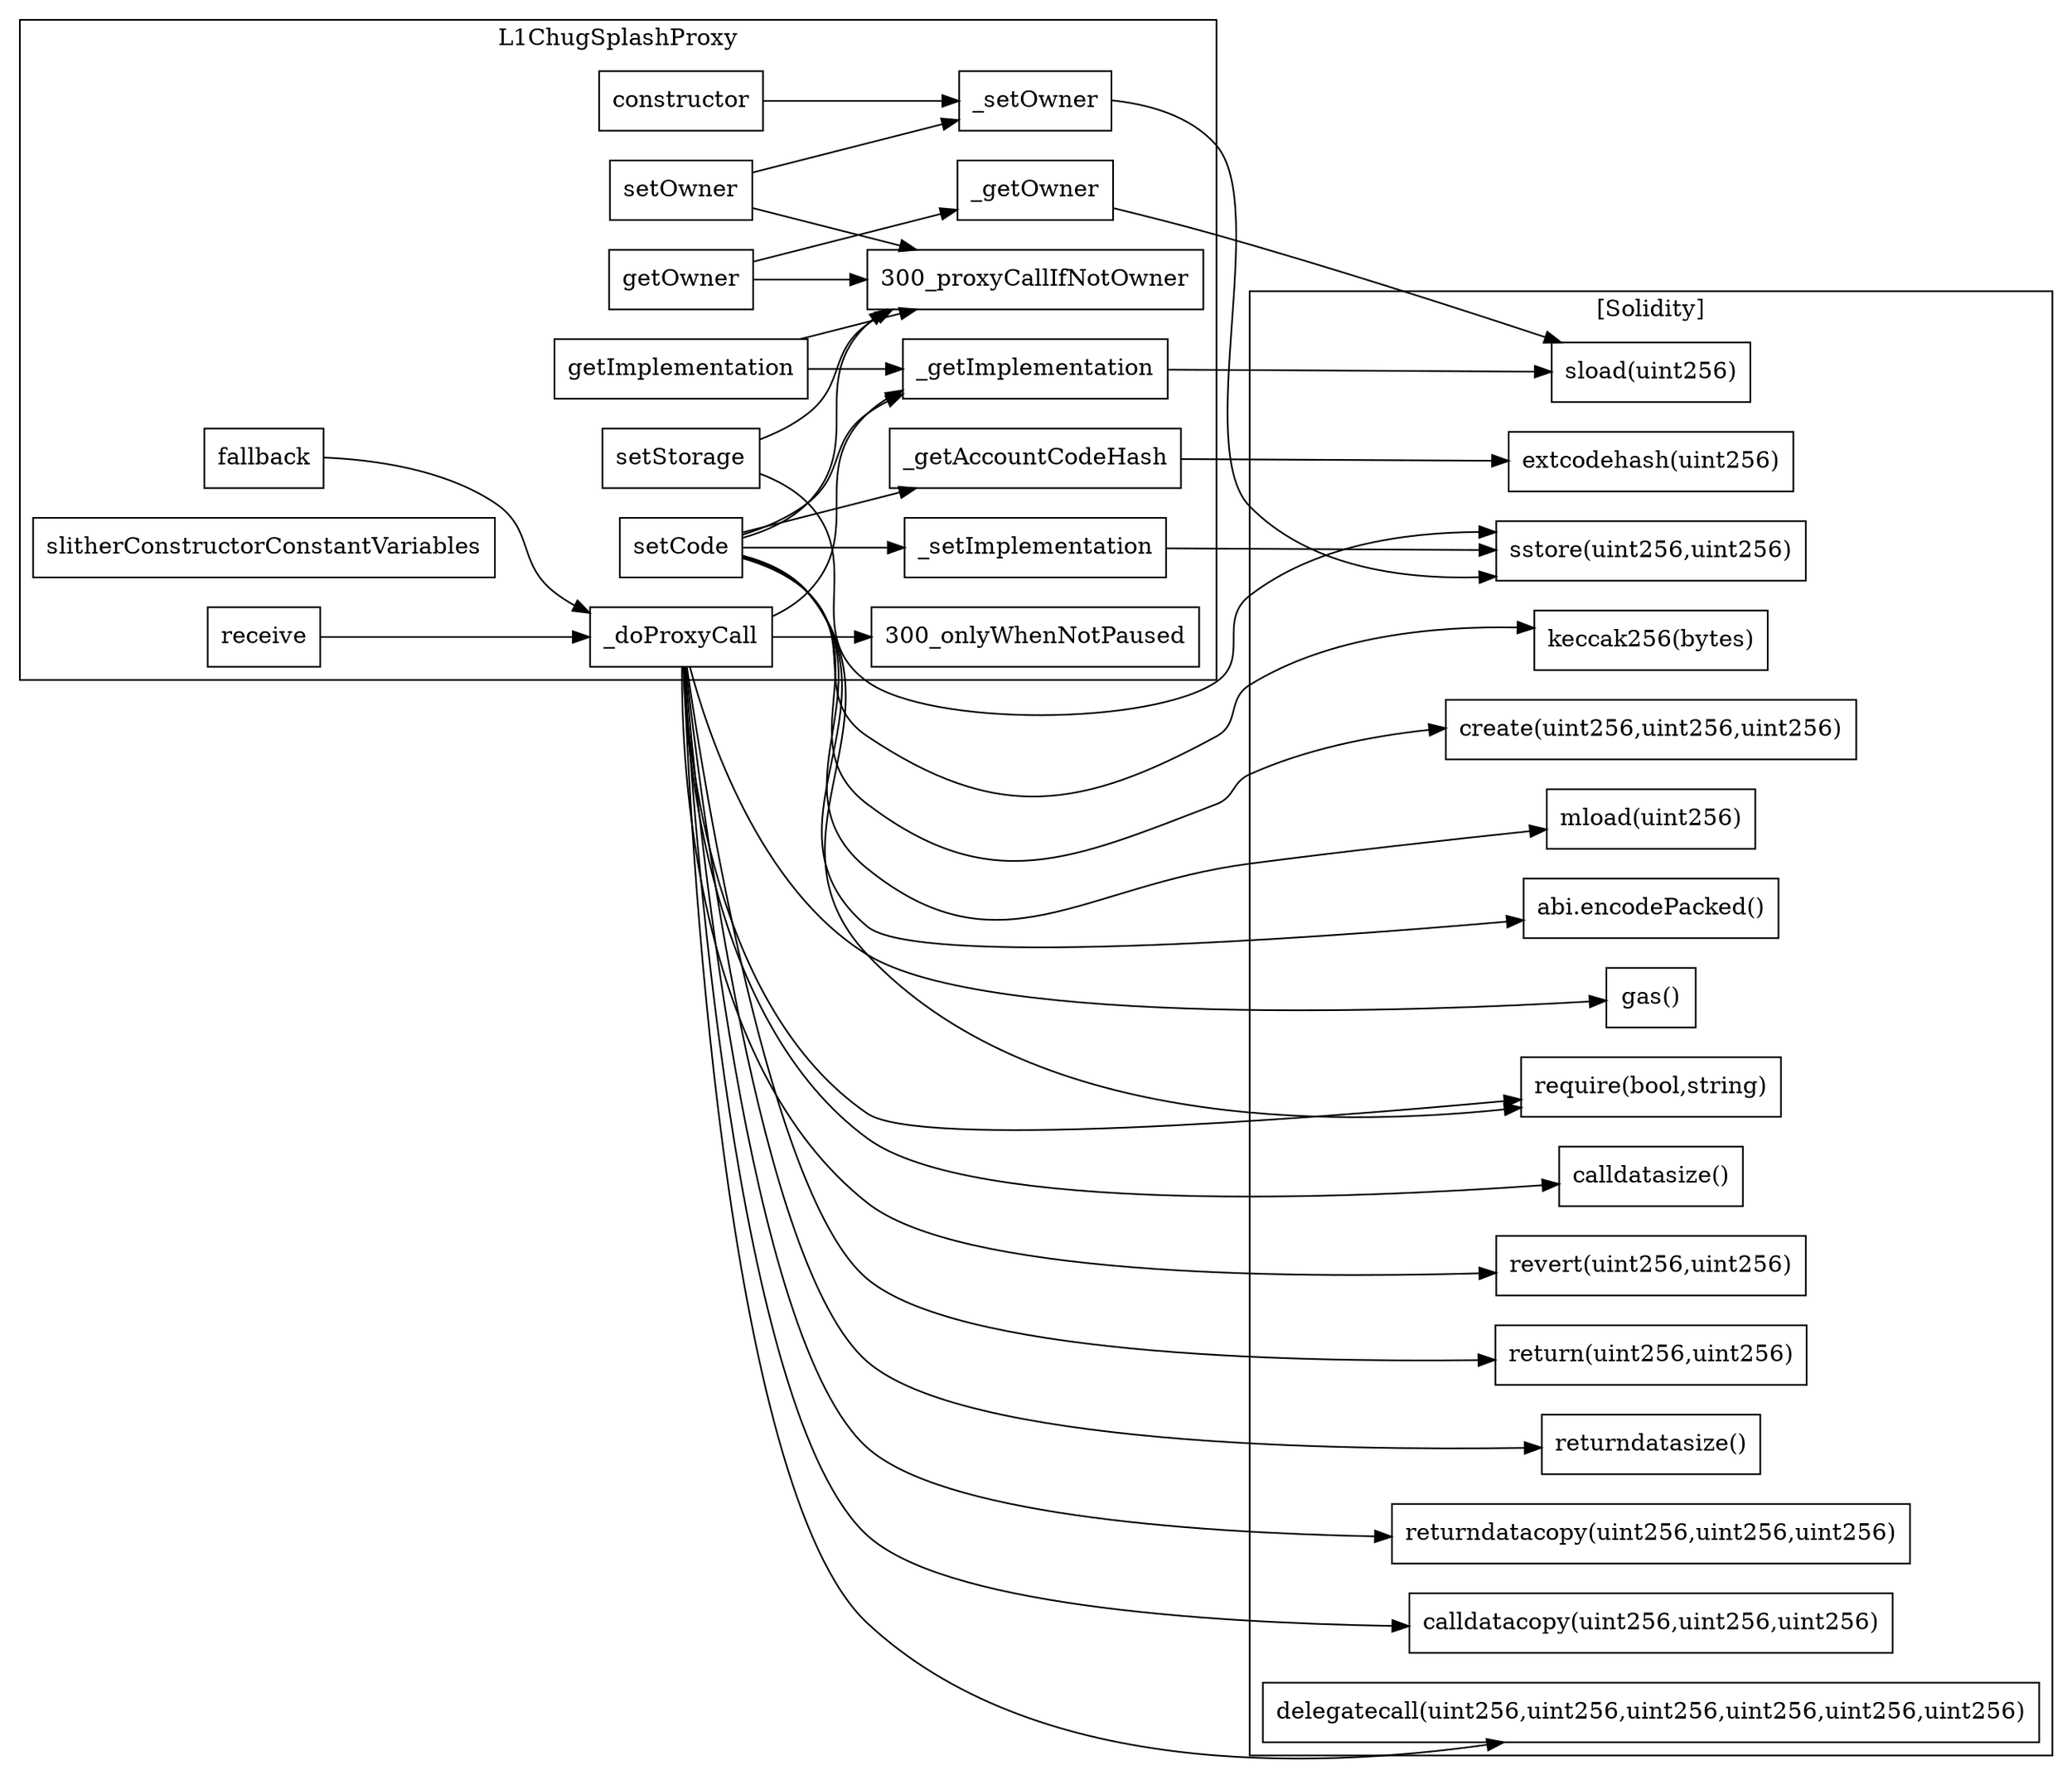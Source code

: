 strict digraph {
rankdir="LR"
node [shape=box]
subgraph cluster_300_L1ChugSplashProxy {
label = "L1ChugSplashProxy"
"300__getImplementation" [label="_getImplementation"]
"300_setCode" [label="setCode"]
"300_receive" [label="receive"]
"300_getOwner" [label="getOwner"]
"300__getOwner" [label="_getOwner"]
"300_constructor" [label="constructor"]
"300_slitherConstructorConstantVariables" [label="slitherConstructorConstantVariables"]
"300__getAccountCodeHash" [label="_getAccountCodeHash"]
"300_fallback" [label="fallback"]
"300_setStorage" [label="setStorage"]
"300__setImplementation" [label="_setImplementation"]
"300_getImplementation" [label="getImplementation"]
"300__doProxyCall" [label="_doProxyCall"]
"300_setOwner" [label="setOwner"]
"300__setOwner" [label="_setOwner"]
"300_setCode" -> "300_proxyCallIfNotOwner"
"300_setStorage" -> "300_proxyCallIfNotOwner"
"300_setOwner" -> "300_proxyCallIfNotOwner"
"300__doProxyCall" -> "300_onlyWhenNotPaused"
"300_constructor" -> "300__setOwner"
"300_setCode" -> "300__getImplementation"
"300_receive" -> "300__doProxyCall"
"300_getOwner" -> "300_proxyCallIfNotOwner"
"300_getImplementation" -> "300_proxyCallIfNotOwner"
"300_setCode" -> "300__setImplementation"
"300_getImplementation" -> "300__getImplementation"
"300_fallback" -> "300__doProxyCall"
"300__doProxyCall" -> "300__getImplementation"
"300_getOwner" -> "300__getOwner"
"300_setOwner" -> "300__setOwner"
"300_setCode" -> "300__getAccountCodeHash"
}subgraph cluster_solidity {
label = "[Solidity]"
"keccak256(bytes)" 
"extcodehash(uint256)" 
"sload(uint256)" 
"require(bool,string)" 
"create(uint256,uint256,uint256)" 
"sstore(uint256,uint256)" 
"returndatasize()" 
"returndatacopy(uint256,uint256,uint256)" 
"calldatacopy(uint256,uint256,uint256)" 
"delegatecall(uint256,uint256,uint256,uint256,uint256,uint256)" 
"gas()" 
"mload(uint256)" 
"calldatasize()" 
"abi.encodePacked()" 
"revert(uint256,uint256)" 
"return(uint256,uint256)" 
"300_setCode" -> "keccak256(bytes)"
"300__setOwner" -> "sstore(uint256,uint256)"
"300__doProxyCall" -> "returndatacopy(uint256,uint256,uint256)"
"300__doProxyCall" -> "calldatacopy(uint256,uint256,uint256)"
"300__doProxyCall" -> "delegatecall(uint256,uint256,uint256,uint256,uint256,uint256)"
"300__getOwner" -> "sload(uint256)"
"300_setCode" -> "mload(uint256)"
"300__doProxyCall" -> "revert(uint256,uint256)"
"300__doProxyCall" -> "calldatasize()"
"300__getAccountCodeHash" -> "extcodehash(uint256)"
"300__setImplementation" -> "sstore(uint256,uint256)"
"300__getImplementation" -> "sload(uint256)"
"300_setCode" -> "require(bool,string)"
"300_setCode" -> "create(uint256,uint256,uint256)"
"300_setCode" -> "abi.encodePacked()"
"300_setStorage" -> "sstore(uint256,uint256)"
"300__doProxyCall" -> "return(uint256,uint256)"
"300__doProxyCall" -> "require(bool,string)"
"300__doProxyCall" -> "gas()"
"300__doProxyCall" -> "returndatasize()"
}
}